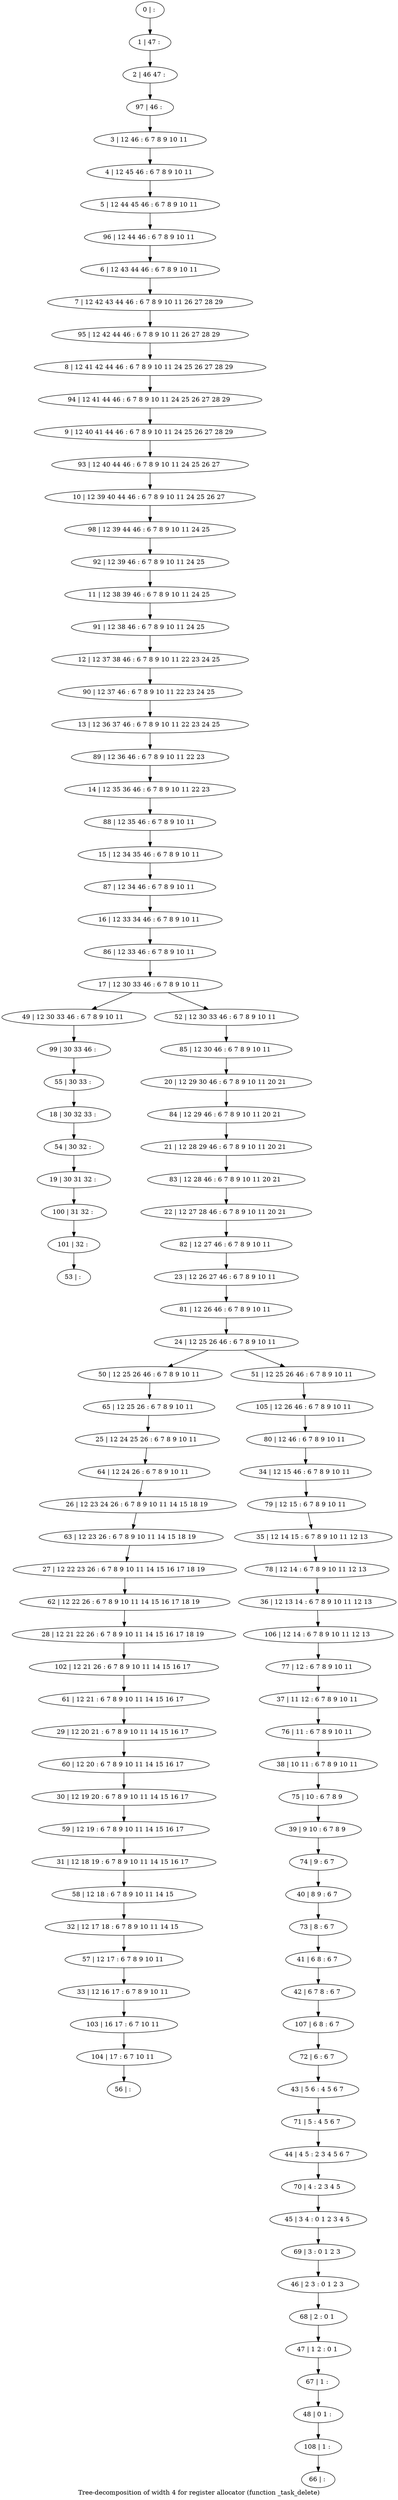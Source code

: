 digraph G {
graph [label="Tree-decomposition of width 4 for register allocator (function _task_delete)"]
0[label="0 | : "];
1[label="1 | 47 : "];
2[label="2 | 46 47 : "];
3[label="3 | 12 46 : 6 7 8 9 10 11 "];
4[label="4 | 12 45 46 : 6 7 8 9 10 11 "];
5[label="5 | 12 44 45 46 : 6 7 8 9 10 11 "];
6[label="6 | 12 43 44 46 : 6 7 8 9 10 11 "];
7[label="7 | 12 42 43 44 46 : 6 7 8 9 10 11 26 27 28 29 "];
8[label="8 | 12 41 42 44 46 : 6 7 8 9 10 11 24 25 26 27 28 29 "];
9[label="9 | 12 40 41 44 46 : 6 7 8 9 10 11 24 25 26 27 28 29 "];
10[label="10 | 12 39 40 44 46 : 6 7 8 9 10 11 24 25 26 27 "];
11[label="11 | 12 38 39 46 : 6 7 8 9 10 11 24 25 "];
12[label="12 | 12 37 38 46 : 6 7 8 9 10 11 22 23 24 25 "];
13[label="13 | 12 36 37 46 : 6 7 8 9 10 11 22 23 24 25 "];
14[label="14 | 12 35 36 46 : 6 7 8 9 10 11 22 23 "];
15[label="15 | 12 34 35 46 : 6 7 8 9 10 11 "];
16[label="16 | 12 33 34 46 : 6 7 8 9 10 11 "];
17[label="17 | 12 30 33 46 : 6 7 8 9 10 11 "];
18[label="18 | 30 32 33 : "];
19[label="19 | 30 31 32 : "];
20[label="20 | 12 29 30 46 : 6 7 8 9 10 11 20 21 "];
21[label="21 | 12 28 29 46 : 6 7 8 9 10 11 20 21 "];
22[label="22 | 12 27 28 46 : 6 7 8 9 10 11 20 21 "];
23[label="23 | 12 26 27 46 : 6 7 8 9 10 11 "];
24[label="24 | 12 25 26 46 : 6 7 8 9 10 11 "];
25[label="25 | 12 24 25 26 : 6 7 8 9 10 11 "];
26[label="26 | 12 23 24 26 : 6 7 8 9 10 11 14 15 18 19 "];
27[label="27 | 12 22 23 26 : 6 7 8 9 10 11 14 15 16 17 18 19 "];
28[label="28 | 12 21 22 26 : 6 7 8 9 10 11 14 15 16 17 18 19 "];
29[label="29 | 12 20 21 : 6 7 8 9 10 11 14 15 16 17 "];
30[label="30 | 12 19 20 : 6 7 8 9 10 11 14 15 16 17 "];
31[label="31 | 12 18 19 : 6 7 8 9 10 11 14 15 16 17 "];
32[label="32 | 12 17 18 : 6 7 8 9 10 11 14 15 "];
33[label="33 | 12 16 17 : 6 7 8 9 10 11 "];
34[label="34 | 12 15 46 : 6 7 8 9 10 11 "];
35[label="35 | 12 14 15 : 6 7 8 9 10 11 12 13 "];
36[label="36 | 12 13 14 : 6 7 8 9 10 11 12 13 "];
37[label="37 | 11 12 : 6 7 8 9 10 11 "];
38[label="38 | 10 11 : 6 7 8 9 10 11 "];
39[label="39 | 9 10 : 6 7 8 9 "];
40[label="40 | 8 9 : 6 7 "];
41[label="41 | 6 8 : 6 7 "];
42[label="42 | 6 7 8 : 6 7 "];
43[label="43 | 5 6 : 4 5 6 7 "];
44[label="44 | 4 5 : 2 3 4 5 6 7 "];
45[label="45 | 3 4 : 0 1 2 3 4 5 "];
46[label="46 | 2 3 : 0 1 2 3 "];
47[label="47 | 1 2 : 0 1 "];
48[label="48 | 0 1 : "];
49[label="49 | 12 30 33 46 : 6 7 8 9 10 11 "];
50[label="50 | 12 25 26 46 : 6 7 8 9 10 11 "];
51[label="51 | 12 25 26 46 : 6 7 8 9 10 11 "];
52[label="52 | 12 30 33 46 : 6 7 8 9 10 11 "];
53[label="53 | : "];
54[label="54 | 30 32 : "];
55[label="55 | 30 33 : "];
56[label="56 | : "];
57[label="57 | 12 17 : 6 7 8 9 10 11 "];
58[label="58 | 12 18 : 6 7 8 9 10 11 14 15 "];
59[label="59 | 12 19 : 6 7 8 9 10 11 14 15 16 17 "];
60[label="60 | 12 20 : 6 7 8 9 10 11 14 15 16 17 "];
61[label="61 | 12 21 : 6 7 8 9 10 11 14 15 16 17 "];
62[label="62 | 12 22 26 : 6 7 8 9 10 11 14 15 16 17 18 19 "];
63[label="63 | 12 23 26 : 6 7 8 9 10 11 14 15 18 19 "];
64[label="64 | 12 24 26 : 6 7 8 9 10 11 "];
65[label="65 | 12 25 26 : 6 7 8 9 10 11 "];
66[label="66 | : "];
67[label="67 | 1 : "];
68[label="68 | 2 : 0 1 "];
69[label="69 | 3 : 0 1 2 3 "];
70[label="70 | 4 : 2 3 4 5 "];
71[label="71 | 5 : 4 5 6 7 "];
72[label="72 | 6 : 6 7 "];
73[label="73 | 8 : 6 7 "];
74[label="74 | 9 : 6 7 "];
75[label="75 | 10 : 6 7 8 9 "];
76[label="76 | 11 : 6 7 8 9 10 11 "];
77[label="77 | 12 : 6 7 8 9 10 11 "];
78[label="78 | 12 14 : 6 7 8 9 10 11 12 13 "];
79[label="79 | 12 15 : 6 7 8 9 10 11 "];
80[label="80 | 12 46 : 6 7 8 9 10 11 "];
81[label="81 | 12 26 46 : 6 7 8 9 10 11 "];
82[label="82 | 12 27 46 : 6 7 8 9 10 11 "];
83[label="83 | 12 28 46 : 6 7 8 9 10 11 20 21 "];
84[label="84 | 12 29 46 : 6 7 8 9 10 11 20 21 "];
85[label="85 | 12 30 46 : 6 7 8 9 10 11 "];
86[label="86 | 12 33 46 : 6 7 8 9 10 11 "];
87[label="87 | 12 34 46 : 6 7 8 9 10 11 "];
88[label="88 | 12 35 46 : 6 7 8 9 10 11 "];
89[label="89 | 12 36 46 : 6 7 8 9 10 11 22 23 "];
90[label="90 | 12 37 46 : 6 7 8 9 10 11 22 23 24 25 "];
91[label="91 | 12 38 46 : 6 7 8 9 10 11 24 25 "];
92[label="92 | 12 39 46 : 6 7 8 9 10 11 24 25 "];
93[label="93 | 12 40 44 46 : 6 7 8 9 10 11 24 25 26 27 "];
94[label="94 | 12 41 44 46 : 6 7 8 9 10 11 24 25 26 27 28 29 "];
95[label="95 | 12 42 44 46 : 6 7 8 9 10 11 26 27 28 29 "];
96[label="96 | 12 44 46 : 6 7 8 9 10 11 "];
97[label="97 | 46 : "];
98[label="98 | 12 39 44 46 : 6 7 8 9 10 11 24 25 "];
99[label="99 | 30 33 46 : "];
100[label="100 | 31 32 : "];
101[label="101 | 32 : "];
102[label="102 | 12 21 26 : 6 7 8 9 10 11 14 15 16 17 "];
103[label="103 | 16 17 : 6 7 10 11 "];
104[label="104 | 17 : 6 7 10 11 "];
105[label="105 | 12 26 46 : 6 7 8 9 10 11 "];
106[label="106 | 12 14 : 6 7 8 9 10 11 12 13 "];
107[label="107 | 6 8 : 6 7 "];
108[label="108 | 1 : "];
0->1 ;
1->2 ;
3->4 ;
4->5 ;
6->7 ;
41->42 ;
17->49 ;
24->50 ;
24->51 ;
17->52 ;
54->19 ;
18->54 ;
55->18 ;
57->33 ;
32->57 ;
58->32 ;
31->58 ;
59->31 ;
30->59 ;
60->30 ;
29->60 ;
61->29 ;
62->28 ;
27->62 ;
63->27 ;
26->63 ;
64->26 ;
25->64 ;
65->25 ;
50->65 ;
67->48 ;
47->67 ;
68->47 ;
46->68 ;
69->46 ;
45->69 ;
70->45 ;
44->70 ;
71->44 ;
43->71 ;
72->43 ;
73->41 ;
40->73 ;
74->40 ;
39->74 ;
75->39 ;
38->75 ;
76->38 ;
37->76 ;
77->37 ;
78->36 ;
35->78 ;
79->35 ;
34->79 ;
80->34 ;
81->24 ;
23->81 ;
82->23 ;
22->82 ;
83->22 ;
21->83 ;
84->21 ;
20->84 ;
85->20 ;
52->85 ;
86->17 ;
16->86 ;
87->16 ;
15->87 ;
88->15 ;
14->88 ;
89->14 ;
13->89 ;
90->13 ;
12->90 ;
91->12 ;
11->91 ;
92->11 ;
93->10 ;
9->93 ;
94->9 ;
8->94 ;
95->8 ;
7->95 ;
96->6 ;
5->96 ;
97->3 ;
2->97 ;
98->92 ;
10->98 ;
99->55 ;
49->99 ;
19->100 ;
101->53 ;
100->101 ;
102->61 ;
28->102 ;
33->103 ;
104->56 ;
103->104 ;
105->80 ;
51->105 ;
106->77 ;
36->106 ;
107->72 ;
42->107 ;
108->66 ;
48->108 ;
}
